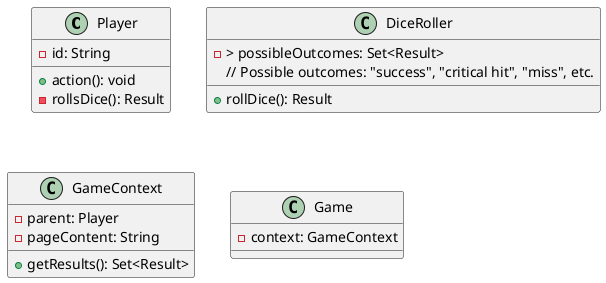 @startuml
    class Player {
        - id: String
        + action(): void
            - rollsDice(): Result
    }
    
    class DiceRoller {
        + rollDice(): Result
            -> possibleOutcomes: Set<Result>
                // Possible outcomes: "success", "critical hit", "miss", etc.
    }
    
    class GameContext {
        - parent: Player
        - pageContent: String
        + getResults(): Set<Result>
    }
    
    class Game {
        - context: GameContext
    }
@enduml